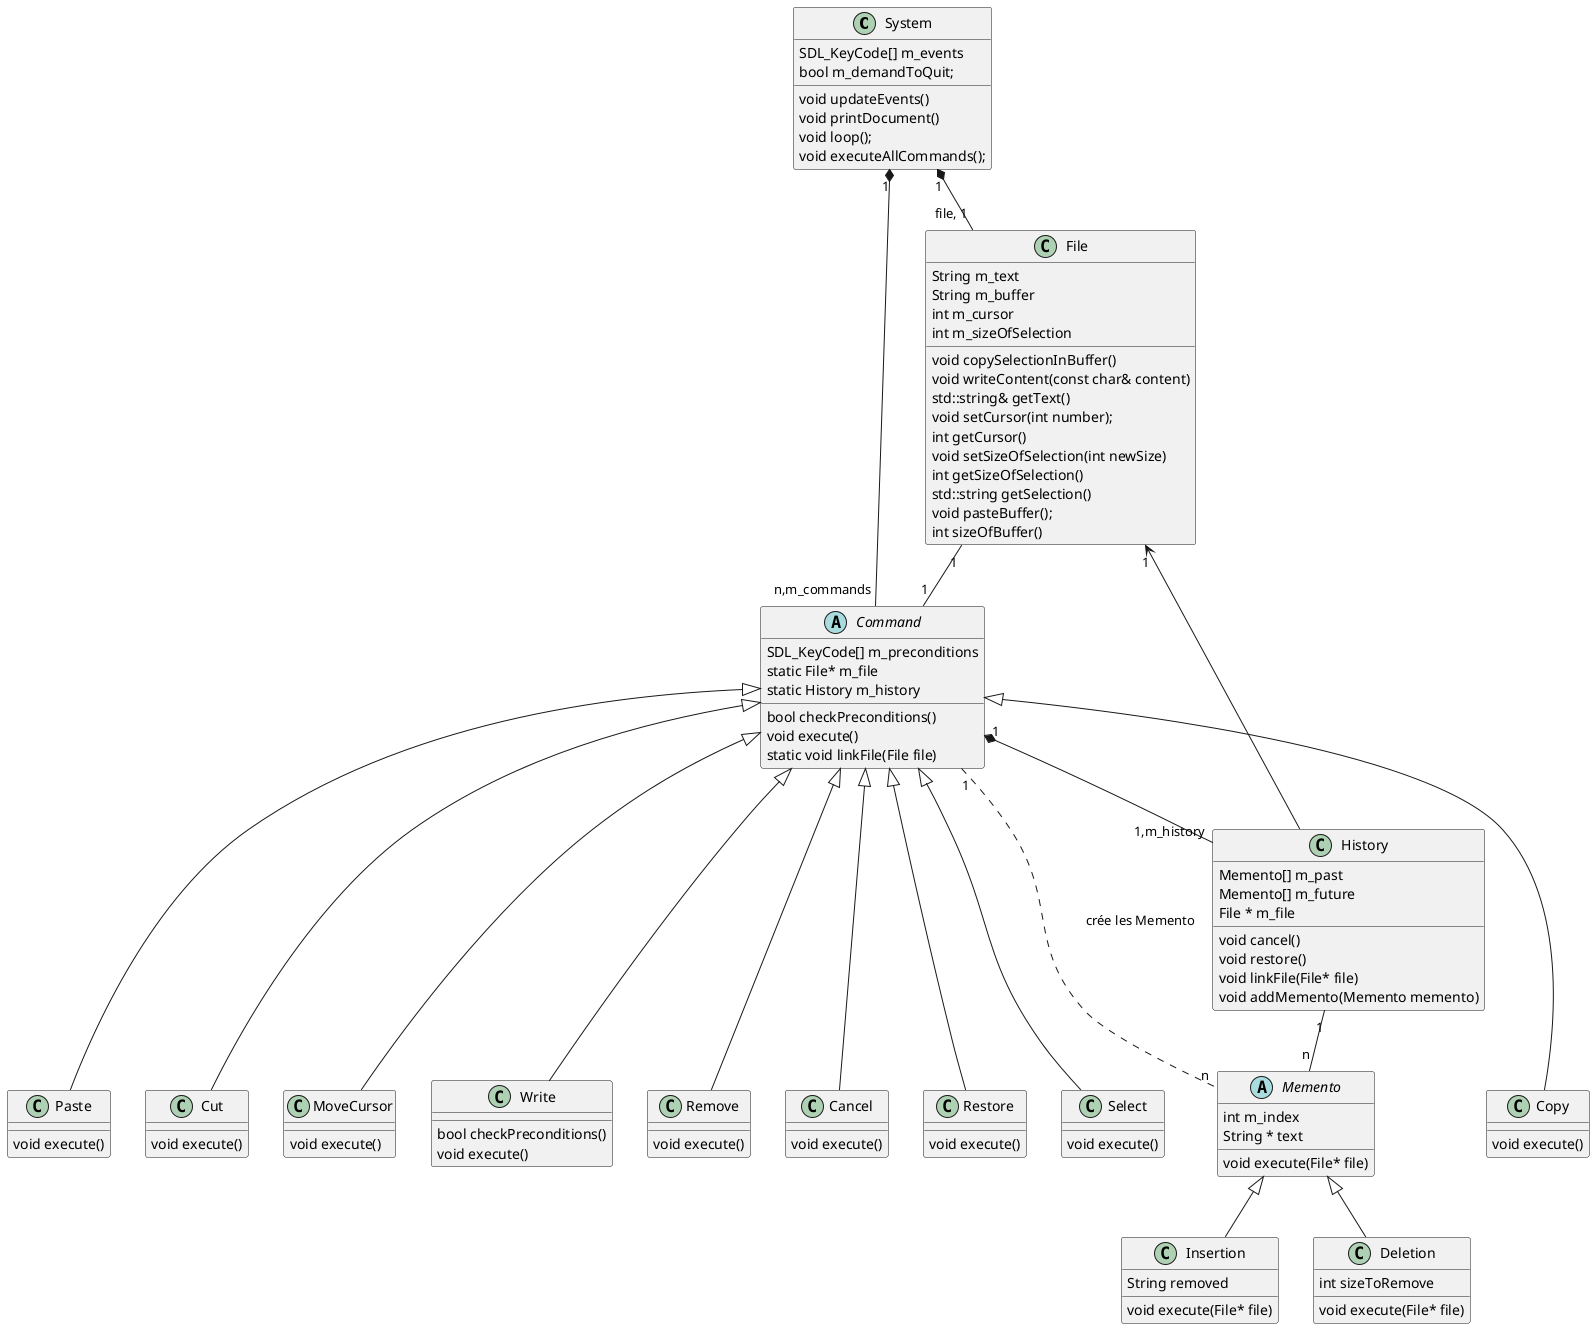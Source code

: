 @startuml

class System {
    SDL_KeyCode[] m_events
    bool m_demandToQuit;

    void updateEvents()
    void printDocument()
    void loop();
    void executeAllCommands();
}

class File {
    String m_text
    String m_buffer
    int m_cursor
    int m_sizeOfSelection
    void copySelectionInBuffer()
    void writeContent(const char& content)
    std::string& getText()
    void setCursor(int number);
     int getCursor()
     void setSizeOfSelection(int newSize)
    int getSizeOfSelection()
    std::string getSelection()
	void pasteBuffer();
    int sizeOfBuffer()

}
System "1" *-- "file, 1" File


abstract class Command{
    SDL_KeyCode[] m_preconditions
    static File* m_file
    static History m_history
    bool checkPreconditions()
    void execute()
    static void linkFile(File file)
}
File "1" -- "1" Command
Command "1".. "n" Memento : crée les Memento
Command "1"*-- "1,m_history" History 

System "1" *- "n,m_commands" Command



class Select{
    void execute()
}
Command <|--- Select


class Copy{
    void execute()
}



class Paste{
    void execute()
}
Command <|--- Paste
Command <|--- Copy

class Cut{
    void execute()
}
Command <|--- Cut


class MoveCursor{
    void execute()
}
Command <|--- MoveCursor


class Write{
    bool checkPreconditions()
    void execute()
}
Command <|--- Write


class Remove{
    void execute()
}
class Cancel{
    void execute()
}
Command <|--- Cancel
class Restore{
    void execute()
}
Command <|--- Restore
Remove "1" *-- "file, 1" File


Command <|--- Remove

class History {
    Memento[] m_past
    Memento[] m_future
    File * m_file
    void cancel()
    void restore()
    void linkFile(File* file)
    void addMemento(Memento memento)
}
File "1"<-- History

abstract class Memento {
    int m_index
    String * text
    void execute(File* file)
}

History "1"-- "n" Memento

class Insertion {
    String removed
    void execute(File* file)
}
Memento <|-- Insertion

class Deletion {
    int sizeToRemove
    void execute(File* file)
}
Memento <|-- Deletion
@enduml